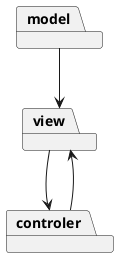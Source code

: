 @startuml Pacotes MVC

package model
package view 
package controler

model --> view

controler --> view
view --> controler
@enduml

